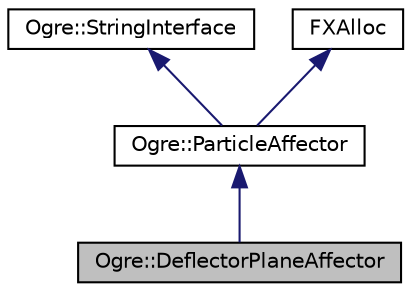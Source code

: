 digraph "Ogre::DeflectorPlaneAffector"
{
  bgcolor="transparent";
  edge [fontname="Helvetica",fontsize="10",labelfontname="Helvetica",labelfontsize="10"];
  node [fontname="Helvetica",fontsize="10",shape=record];
  Node0 [label="Ogre::DeflectorPlaneAffector",height=0.2,width=0.4,color="black", fillcolor="grey75", style="filled", fontcolor="black"];
  Node1 -> Node0 [dir="back",color="midnightblue",fontsize="10",style="solid",fontname="Helvetica"];
  Node1 [label="Ogre::ParticleAffector",height=0.2,width=0.4,color="black",URL="$class_ogre_1_1_particle_affector.html",tooltip="Abstract class defining the interface to be implemented by particle affectors. "];
  Node2 -> Node1 [dir="back",color="midnightblue",fontsize="10",style="solid",fontname="Helvetica"];
  Node2 [label="Ogre::StringInterface",height=0.2,width=0.4,color="black",URL="$class_ogre_1_1_string_interface.html",tooltip="Class defining the common interface which classes can use to present a reflection-style, self-defining parameter set to callers. "];
  Node3 -> Node1 [dir="back",color="midnightblue",fontsize="10",style="solid",fontname="Helvetica"];
  Node3 [label="FXAlloc",height=0.2,width=0.4,color="black",URL="$class_ogre_1_1_allocated_object.html"];
}
